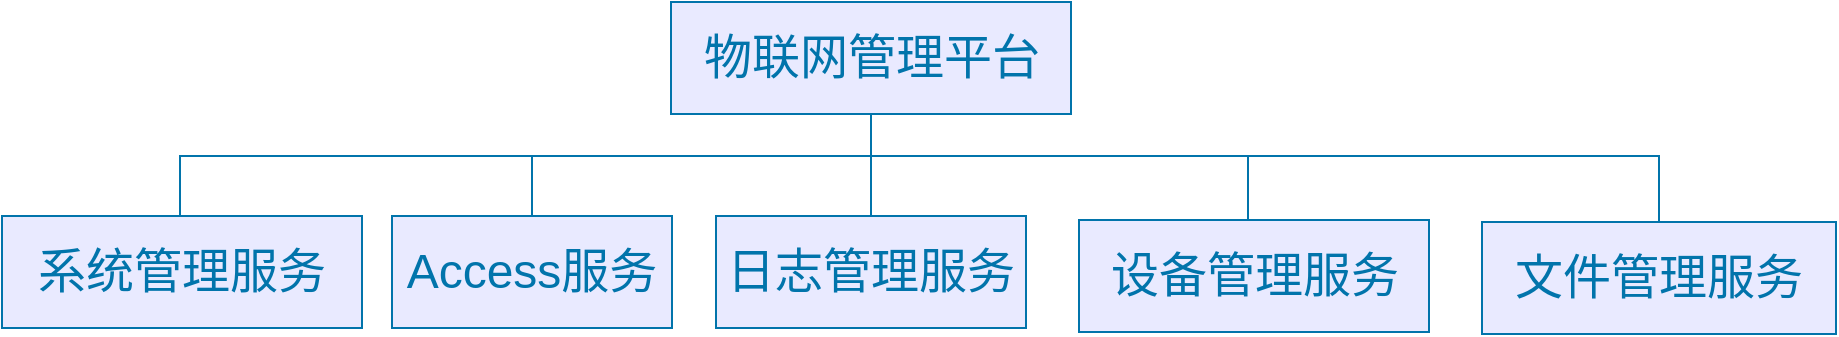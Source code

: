 <mxfile version="10.6.9" type="github"><diagram id="N0qLRXcF3jDVyOUeuomK" name="ç¬¬ 1 é¡µ"><mxGraphModel dx="1394" dy="741" grid="1" gridSize="10" guides="1" tooltips="1" connect="1" arrows="1" fold="1" page="1" pageScale="1" pageWidth="850" pageHeight="1100" math="0" shadow="0"><root><mxCell id="0"/><mxCell id="1" parent="0"/><mxCell id="Ilk_UQmE-P3mMAez34WM-9" style="edgeStyle=orthogonalEdgeStyle;rounded=0;orthogonalLoop=1;jettySize=auto;html=1;exitX=0.5;exitY=1;exitDx=0;exitDy=0;fontSize=24;endArrow=none;endFill=0;strokeColor=#0174AB;labelBackgroundColor=none;fontColor=#0174AB;" parent="1" source="Ilk_UQmE-P3mMAez34WM-3" target="Ilk_UQmE-P3mMAez34WM-7" edge="1"><mxGeometry relative="1" as="geometry"/></mxCell><mxCell id="Ilk_UQmE-P3mMAez34WM-10" style="edgeStyle=orthogonalEdgeStyle;rounded=0;orthogonalLoop=1;jettySize=auto;html=1;exitX=0.5;exitY=1;exitDx=0;exitDy=0;entryX=0.5;entryY=0;entryDx=0;entryDy=0;endArrow=none;endFill=0;fontSize=24;strokeColor=#0174AB;labelBackgroundColor=none;fontColor=#0174AB;" parent="1" source="Ilk_UQmE-P3mMAez34WM-3" target="Ilk_UQmE-P3mMAez34WM-5" edge="1"><mxGeometry relative="1" as="geometry"><Array as="points"><mxPoint x="505" y="130"/><mxPoint x="335" y="130"/></Array></mxGeometry></mxCell><mxCell id="Ilk_UQmE-P3mMAez34WM-12" style="edgeStyle=orthogonalEdgeStyle;rounded=0;orthogonalLoop=1;jettySize=auto;html=1;exitX=0.5;exitY=1;exitDx=0;exitDy=0;entryX=0.5;entryY=0;entryDx=0;entryDy=0;endArrow=none;endFill=0;fontSize=24;strokeColor=#0174AB;labelBackgroundColor=none;fontColor=#0174AB;" parent="1" source="Ilk_UQmE-P3mMAez34WM-3" target="Ilk_UQmE-P3mMAez34WM-8" edge="1"><mxGeometry relative="1" as="geometry"><Array as="points"><mxPoint x="505" y="130"/><mxPoint x="899" y="130"/></Array></mxGeometry></mxCell><mxCell id="IoQDcX_8LvAD9ixHqljw-2" style="edgeStyle=orthogonalEdgeStyle;rounded=0;orthogonalLoop=1;jettySize=auto;html=1;exitX=0.5;exitY=1;exitDx=0;exitDy=0;entryX=0.5;entryY=0;entryDx=0;entryDy=0;labelBackgroundColor=none;strokeColor=#0174AB;fontSize=24;fontColor=#0174AB;endArrow=none;endFill=0;" edge="1" parent="1" source="Ilk_UQmE-P3mMAez34WM-3" target="Ilk_UQmE-P3mMAez34WM-4"><mxGeometry relative="1" as="geometry"><Array as="points"><mxPoint x="505" y="130"/><mxPoint x="159" y="130"/></Array></mxGeometry></mxCell><mxCell id="IoQDcX_8LvAD9ixHqljw-3" style="edgeStyle=orthogonalEdgeStyle;rounded=0;orthogonalLoop=1;jettySize=auto;html=1;exitX=0.5;exitY=1;exitDx=0;exitDy=0;entryX=0.5;entryY=0;entryDx=0;entryDy=0;labelBackgroundColor=none;endArrow=none;endFill=0;strokeColor=#0174AB;fontSize=24;fontColor=#0174AB;" edge="1" parent="1" source="Ilk_UQmE-P3mMAez34WM-3" target="Ilk_UQmE-P3mMAez34WM-6"><mxGeometry relative="1" as="geometry"><Array as="points"><mxPoint x="505" y="130"/><mxPoint x="693" y="130"/></Array></mxGeometry></mxCell><mxCell id="Ilk_UQmE-P3mMAez34WM-3" value="&lt;font color=&quot;#0174ab&quot; style=&quot;font-size: 24px;&quot;&gt;物联网管理平台&lt;/font&gt;" style="rounded=0;whiteSpace=wrap;html=1;strokeWidth=1;fontSize=24;fillColor=#E9EAFF;strokeColor=#0174AB;" parent="1" vertex="1"><mxGeometry x="404.5" y="53" width="200" height="56" as="geometry"/></mxCell><mxCell id="Ilk_UQmE-P3mMAez34WM-4" value="系统管理服务" style="rounded=0;whiteSpace=wrap;html=1;strokeWidth=1;fontSize=24;strokeColor=#0174AB;fillColor=#E9EAFF;labelBackgroundColor=none;fontColor=#0174AB;" parent="1" vertex="1"><mxGeometry x="70" y="160" width="180" height="56" as="geometry"/></mxCell><mxCell id="Ilk_UQmE-P3mMAez34WM-5" value="Access服务" style="rounded=0;whiteSpace=wrap;html=1;strokeWidth=1;fontSize=24;strokeColor=#0174AB;fillColor=#E9EAFF;labelBackgroundColor=none;fontColor=#0174AB;" parent="1" vertex="1"><mxGeometry x="265" y="160" width="140" height="56" as="geometry"/></mxCell><mxCell id="Ilk_UQmE-P3mMAez34WM-6" value="设备管理服务" style="rounded=0;whiteSpace=wrap;html=1;strokeWidth=1;fontSize=24;strokeColor=#0174AB;fillColor=#E9EAFF;labelBackgroundColor=none;fontColor=#0174AB;" parent="1" vertex="1"><mxGeometry x="608.5" y="162" width="175" height="56" as="geometry"/></mxCell><mxCell id="Ilk_UQmE-P3mMAez34WM-7" value="日志管理服务" style="rounded=0;whiteSpace=wrap;html=1;strokeWidth=1;fontSize=24;strokeColor=#0174AB;fillColor=#E9EAFF;labelBackgroundColor=none;fontColor=#0174AB;" parent="1" vertex="1"><mxGeometry x="427" y="160" width="155" height="56" as="geometry"/></mxCell><mxCell id="Ilk_UQmE-P3mMAez34WM-8" value="文件管理服务" style="rounded=0;whiteSpace=wrap;html=1;strokeWidth=1;fontSize=24;strokeColor=#0174AB;fillColor=#E9EAFF;labelBackgroundColor=none;fontColor=#0174AB;" parent="1" vertex="1"><mxGeometry x="810" y="163" width="177" height="56" as="geometry"/></mxCell></root></mxGraphModel></diagram></mxfile>